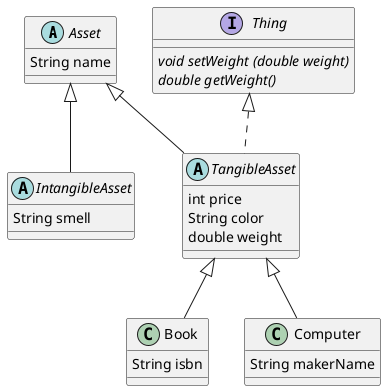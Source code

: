 @startuml
'https://plantuml.com/class-diagram

scale 1
abstract class Asset {
    String name
}

abstract class IntangibleAsset extends Asset {
    String smell
}

abstract class TangibleAsset extends Asset implements Thing {
    int price
    String color
    double weight
}

class Book extends TangibleAsset{
    String isbn
}

class Computer extends TangibleAsset{
    String makerName
}

interface Thing {
     {abstract} void setWeight (double weight)
     {abstract} double getWeight()
}

@enduml